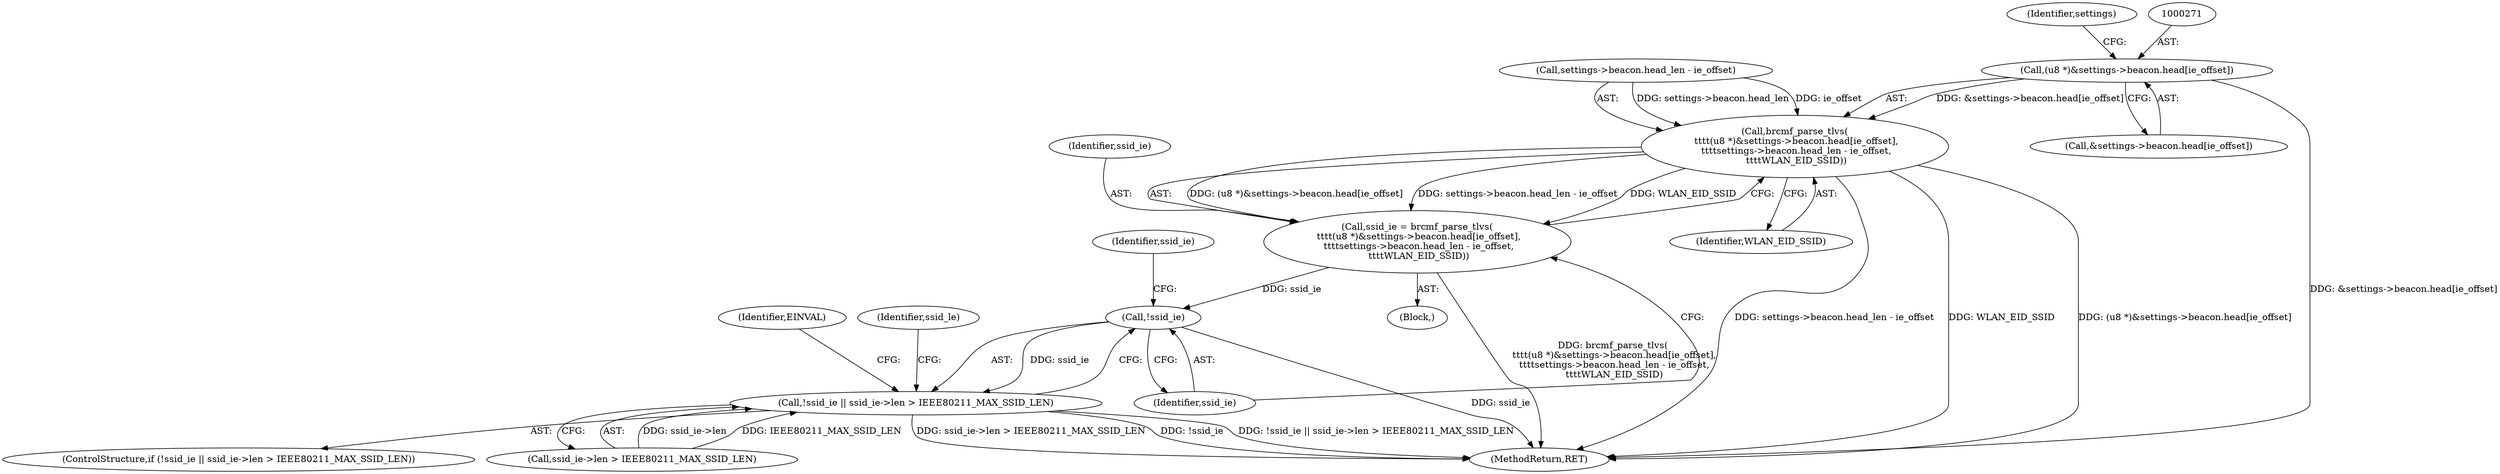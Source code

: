 digraph "0_linux_ded89912156b1a47d940a0c954c43afbabd0c42c@array" {
"1000270" [label="(Call,(u8 *)&settings->beacon.head[ie_offset])"];
"1000269" [label="(Call,brcmf_parse_tlvs(\n \t\t\t\t(u8 *)&settings->beacon.head[ie_offset],\n \t\t\t\tsettings->beacon.head_len - ie_offset,\n \t\t\t\tWLAN_EID_SSID))"];
"1000267" [label="(Call,ssid_ie = brcmf_parse_tlvs(\n \t\t\t\t(u8 *)&settings->beacon.head[ie_offset],\n \t\t\t\tsettings->beacon.head_len - ie_offset,\n \t\t\t\tWLAN_EID_SSID))"];
"1000290" [label="(Call,!ssid_ie)"];
"1000289" [label="(Call,!ssid_ie || ssid_ie->len > IEEE80211_MAX_SSID_LEN)"];
"1000283" [label="(Identifier,settings)"];
"1000294" [label="(Identifier,ssid_ie)"];
"1000287" [label="(Identifier,WLAN_EID_SSID)"];
"1000288" [label="(ControlStructure,if (!ssid_ie || ssid_ie->len > IEEE80211_MAX_SSID_LEN))"];
"1000299" [label="(Identifier,EINVAL)"];
"1000268" [label="(Identifier,ssid_ie)"];
"1000267" [label="(Call,ssid_ie = brcmf_parse_tlvs(\n \t\t\t\t(u8 *)&settings->beacon.head[ie_offset],\n \t\t\t\tsettings->beacon.head_len - ie_offset,\n \t\t\t\tWLAN_EID_SSID))"];
"1000302" [label="(Identifier,ssid_le)"];
"1000289" [label="(Call,!ssid_ie || ssid_ie->len > IEEE80211_MAX_SSID_LEN)"];
"1000280" [label="(Call,settings->beacon.head_len - ie_offset)"];
"1000290" [label="(Call,!ssid_ie)"];
"1000261" [label="(Block,)"];
"1000292" [label="(Call,ssid_ie->len > IEEE80211_MAX_SSID_LEN)"];
"1000291" [label="(Identifier,ssid_ie)"];
"1000269" [label="(Call,brcmf_parse_tlvs(\n \t\t\t\t(u8 *)&settings->beacon.head[ie_offset],\n \t\t\t\tsettings->beacon.head_len - ie_offset,\n \t\t\t\tWLAN_EID_SSID))"];
"1000270" [label="(Call,(u8 *)&settings->beacon.head[ie_offset])"];
"1000272" [label="(Call,&settings->beacon.head[ie_offset])"];
"1000814" [label="(MethodReturn,RET)"];
"1000270" -> "1000269"  [label="AST: "];
"1000270" -> "1000272"  [label="CFG: "];
"1000271" -> "1000270"  [label="AST: "];
"1000272" -> "1000270"  [label="AST: "];
"1000283" -> "1000270"  [label="CFG: "];
"1000270" -> "1000814"  [label="DDG: &settings->beacon.head[ie_offset]"];
"1000270" -> "1000269"  [label="DDG: &settings->beacon.head[ie_offset]"];
"1000269" -> "1000267"  [label="AST: "];
"1000269" -> "1000287"  [label="CFG: "];
"1000280" -> "1000269"  [label="AST: "];
"1000287" -> "1000269"  [label="AST: "];
"1000267" -> "1000269"  [label="CFG: "];
"1000269" -> "1000814"  [label="DDG: settings->beacon.head_len - ie_offset"];
"1000269" -> "1000814"  [label="DDG: WLAN_EID_SSID"];
"1000269" -> "1000814"  [label="DDG: (u8 *)&settings->beacon.head[ie_offset]"];
"1000269" -> "1000267"  [label="DDG: (u8 *)&settings->beacon.head[ie_offset]"];
"1000269" -> "1000267"  [label="DDG: settings->beacon.head_len - ie_offset"];
"1000269" -> "1000267"  [label="DDG: WLAN_EID_SSID"];
"1000280" -> "1000269"  [label="DDG: settings->beacon.head_len"];
"1000280" -> "1000269"  [label="DDG: ie_offset"];
"1000267" -> "1000261"  [label="AST: "];
"1000268" -> "1000267"  [label="AST: "];
"1000291" -> "1000267"  [label="CFG: "];
"1000267" -> "1000814"  [label="DDG: brcmf_parse_tlvs(\n \t\t\t\t(u8 *)&settings->beacon.head[ie_offset],\n \t\t\t\tsettings->beacon.head_len - ie_offset,\n \t\t\t\tWLAN_EID_SSID)"];
"1000267" -> "1000290"  [label="DDG: ssid_ie"];
"1000290" -> "1000289"  [label="AST: "];
"1000290" -> "1000291"  [label="CFG: "];
"1000291" -> "1000290"  [label="AST: "];
"1000294" -> "1000290"  [label="CFG: "];
"1000289" -> "1000290"  [label="CFG: "];
"1000290" -> "1000814"  [label="DDG: ssid_ie"];
"1000290" -> "1000289"  [label="DDG: ssid_ie"];
"1000289" -> "1000288"  [label="AST: "];
"1000289" -> "1000292"  [label="CFG: "];
"1000292" -> "1000289"  [label="AST: "];
"1000299" -> "1000289"  [label="CFG: "];
"1000302" -> "1000289"  [label="CFG: "];
"1000289" -> "1000814"  [label="DDG: ssid_ie->len > IEEE80211_MAX_SSID_LEN"];
"1000289" -> "1000814"  [label="DDG: !ssid_ie"];
"1000289" -> "1000814"  [label="DDG: !ssid_ie || ssid_ie->len > IEEE80211_MAX_SSID_LEN"];
"1000292" -> "1000289"  [label="DDG: ssid_ie->len"];
"1000292" -> "1000289"  [label="DDG: IEEE80211_MAX_SSID_LEN"];
}
